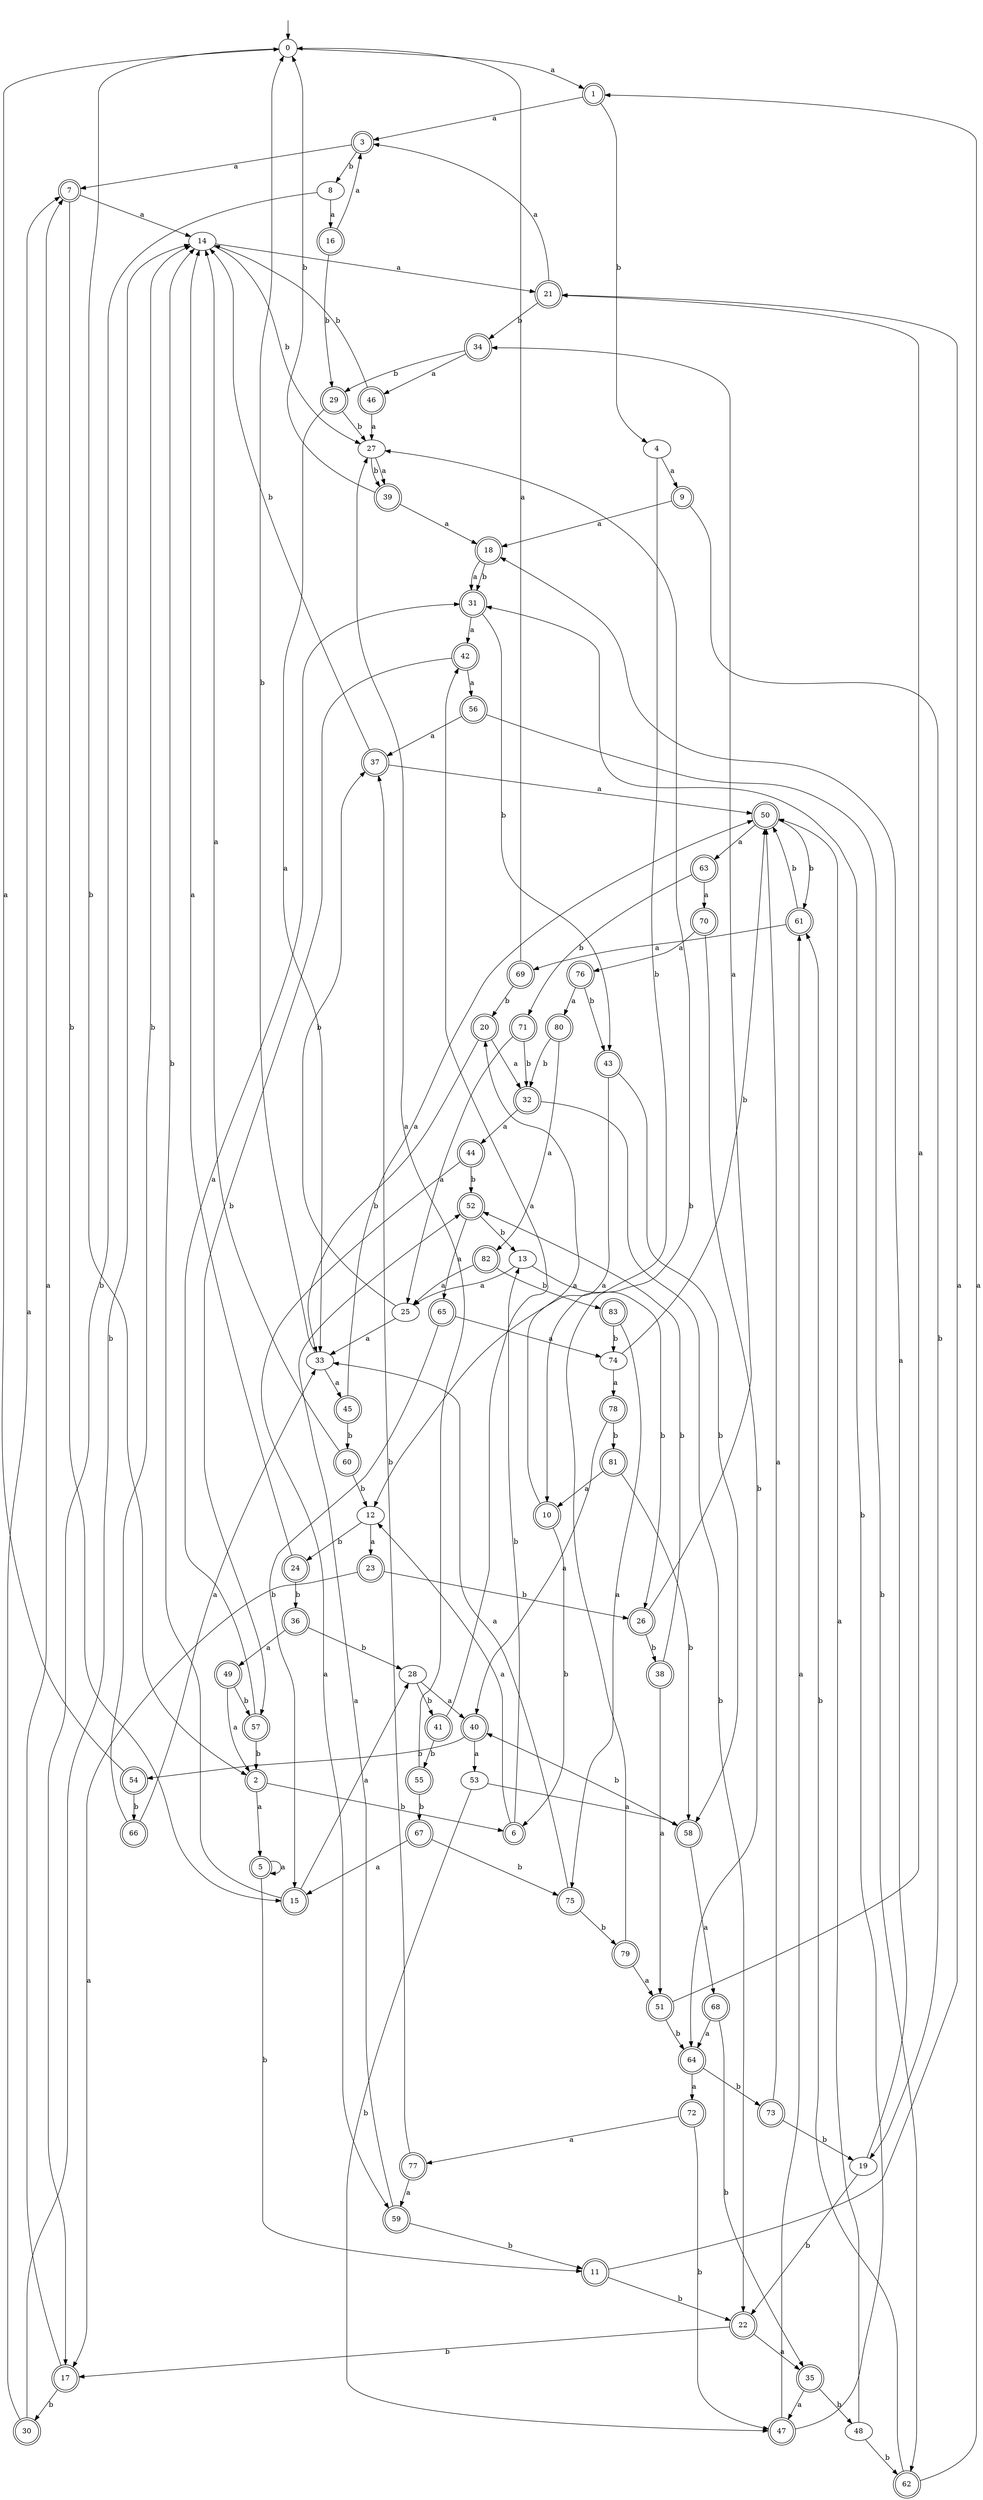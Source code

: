 digraph RandomDFA {
  __start0 [label="", shape=none];
  __start0 -> 0 [label=""];
  0 [shape=circle]
  0 -> 1 [label="a"]
  0 -> 2 [label="b"]
  1 [shape=doublecircle]
  1 -> 3 [label="a"]
  1 -> 4 [label="b"]
  2 [shape=doublecircle]
  2 -> 5 [label="a"]
  2 -> 6 [label="b"]
  3 [shape=doublecircle]
  3 -> 7 [label="a"]
  3 -> 8 [label="b"]
  4
  4 -> 9 [label="a"]
  4 -> 10 [label="b"]
  5 [shape=doublecircle]
  5 -> 5 [label="a"]
  5 -> 11 [label="b"]
  6 [shape=doublecircle]
  6 -> 12 [label="a"]
  6 -> 13 [label="b"]
  7 [shape=doublecircle]
  7 -> 14 [label="a"]
  7 -> 15 [label="b"]
  8
  8 -> 16 [label="a"]
  8 -> 17 [label="b"]
  9 [shape=doublecircle]
  9 -> 18 [label="a"]
  9 -> 19 [label="b"]
  10 [shape=doublecircle]
  10 -> 20 [label="a"]
  10 -> 6 [label="b"]
  11 [shape=doublecircle]
  11 -> 21 [label="a"]
  11 -> 22 [label="b"]
  12
  12 -> 23 [label="a"]
  12 -> 24 [label="b"]
  13
  13 -> 25 [label="a"]
  13 -> 26 [label="b"]
  14
  14 -> 21 [label="a"]
  14 -> 27 [label="b"]
  15 [shape=doublecircle]
  15 -> 28 [label="a"]
  15 -> 14 [label="b"]
  16 [shape=doublecircle]
  16 -> 3 [label="a"]
  16 -> 29 [label="b"]
  17 [shape=doublecircle]
  17 -> 7 [label="a"]
  17 -> 30 [label="b"]
  18 [shape=doublecircle]
  18 -> 31 [label="a"]
  18 -> 31 [label="b"]
  19
  19 -> 18 [label="a"]
  19 -> 22 [label="b"]
  20 [shape=doublecircle]
  20 -> 32 [label="a"]
  20 -> 33 [label="b"]
  21 [shape=doublecircle]
  21 -> 3 [label="a"]
  21 -> 34 [label="b"]
  22 [shape=doublecircle]
  22 -> 35 [label="a"]
  22 -> 17 [label="b"]
  23 [shape=doublecircle]
  23 -> 17 [label="a"]
  23 -> 26 [label="b"]
  24 [shape=doublecircle]
  24 -> 14 [label="a"]
  24 -> 36 [label="b"]
  25
  25 -> 33 [label="a"]
  25 -> 37 [label="b"]
  26 [shape=doublecircle]
  26 -> 34 [label="a"]
  26 -> 38 [label="b"]
  27
  27 -> 39 [label="a"]
  27 -> 39 [label="b"]
  28
  28 -> 40 [label="a"]
  28 -> 41 [label="b"]
  29 [shape=doublecircle]
  29 -> 33 [label="a"]
  29 -> 27 [label="b"]
  30 [shape=doublecircle]
  30 -> 7 [label="a"]
  30 -> 14 [label="b"]
  31 [shape=doublecircle]
  31 -> 42 [label="a"]
  31 -> 43 [label="b"]
  32 [shape=doublecircle]
  32 -> 44 [label="a"]
  32 -> 22 [label="b"]
  33
  33 -> 45 [label="a"]
  33 -> 0 [label="b"]
  34 [shape=doublecircle]
  34 -> 46 [label="a"]
  34 -> 29 [label="b"]
  35 [shape=doublecircle]
  35 -> 47 [label="a"]
  35 -> 48 [label="b"]
  36 [shape=doublecircle]
  36 -> 49 [label="a"]
  36 -> 28 [label="b"]
  37 [shape=doublecircle]
  37 -> 50 [label="a"]
  37 -> 14 [label="b"]
  38 [shape=doublecircle]
  38 -> 51 [label="a"]
  38 -> 52 [label="b"]
  39 [shape=doublecircle]
  39 -> 18 [label="a"]
  39 -> 0 [label="b"]
  40 [shape=doublecircle]
  40 -> 53 [label="a"]
  40 -> 54 [label="b"]
  41 [shape=doublecircle]
  41 -> 42 [label="a"]
  41 -> 55 [label="b"]
  42 [shape=doublecircle]
  42 -> 56 [label="a"]
  42 -> 57 [label="b"]
  43 [shape=doublecircle]
  43 -> 12 [label="a"]
  43 -> 58 [label="b"]
  44 [shape=doublecircle]
  44 -> 59 [label="a"]
  44 -> 52 [label="b"]
  45 [shape=doublecircle]
  45 -> 50 [label="a"]
  45 -> 60 [label="b"]
  46 [shape=doublecircle]
  46 -> 27 [label="a"]
  46 -> 14 [label="b"]
  47 [shape=doublecircle]
  47 -> 61 [label="a"]
  47 -> 31 [label="b"]
  48
  48 -> 50 [label="a"]
  48 -> 62 [label="b"]
  49 [shape=doublecircle]
  49 -> 2 [label="a"]
  49 -> 57 [label="b"]
  50 [shape=doublecircle]
  50 -> 63 [label="a"]
  50 -> 61 [label="b"]
  51 [shape=doublecircle]
  51 -> 21 [label="a"]
  51 -> 64 [label="b"]
  52 [shape=doublecircle]
  52 -> 65 [label="a"]
  52 -> 13 [label="b"]
  53
  53 -> 58 [label="a"]
  53 -> 47 [label="b"]
  54 [shape=doublecircle]
  54 -> 0 [label="a"]
  54 -> 66 [label="b"]
  55 [shape=doublecircle]
  55 -> 27 [label="a"]
  55 -> 67 [label="b"]
  56 [shape=doublecircle]
  56 -> 37 [label="a"]
  56 -> 62 [label="b"]
  57 [shape=doublecircle]
  57 -> 31 [label="a"]
  57 -> 2 [label="b"]
  58 [shape=doublecircle]
  58 -> 68 [label="a"]
  58 -> 40 [label="b"]
  59 [shape=doublecircle]
  59 -> 52 [label="a"]
  59 -> 11 [label="b"]
  60 [shape=doublecircle]
  60 -> 14 [label="a"]
  60 -> 12 [label="b"]
  61 [shape=doublecircle]
  61 -> 69 [label="a"]
  61 -> 50 [label="b"]
  62 [shape=doublecircle]
  62 -> 1 [label="a"]
  62 -> 61 [label="b"]
  63 [shape=doublecircle]
  63 -> 70 [label="a"]
  63 -> 71 [label="b"]
  64 [shape=doublecircle]
  64 -> 72 [label="a"]
  64 -> 73 [label="b"]
  65 [shape=doublecircle]
  65 -> 74 [label="a"]
  65 -> 15 [label="b"]
  66 [shape=doublecircle]
  66 -> 33 [label="a"]
  66 -> 14 [label="b"]
  67 [shape=doublecircle]
  67 -> 15 [label="a"]
  67 -> 75 [label="b"]
  68 [shape=doublecircle]
  68 -> 64 [label="a"]
  68 -> 35 [label="b"]
  69 [shape=doublecircle]
  69 -> 0 [label="a"]
  69 -> 20 [label="b"]
  70 [shape=doublecircle]
  70 -> 76 [label="a"]
  70 -> 64 [label="b"]
  71 [shape=doublecircle]
  71 -> 25 [label="a"]
  71 -> 32 [label="b"]
  72 [shape=doublecircle]
  72 -> 77 [label="a"]
  72 -> 47 [label="b"]
  73 [shape=doublecircle]
  73 -> 50 [label="a"]
  73 -> 19 [label="b"]
  74
  74 -> 78 [label="a"]
  74 -> 50 [label="b"]
  75 [shape=doublecircle]
  75 -> 33 [label="a"]
  75 -> 79 [label="b"]
  76 [shape=doublecircle]
  76 -> 80 [label="a"]
  76 -> 43 [label="b"]
  77 [shape=doublecircle]
  77 -> 59 [label="a"]
  77 -> 37 [label="b"]
  78 [shape=doublecircle]
  78 -> 40 [label="a"]
  78 -> 81 [label="b"]
  79 [shape=doublecircle]
  79 -> 51 [label="a"]
  79 -> 27 [label="b"]
  80 [shape=doublecircle]
  80 -> 82 [label="a"]
  80 -> 32 [label="b"]
  81 [shape=doublecircle]
  81 -> 10 [label="a"]
  81 -> 58 [label="b"]
  82 [shape=doublecircle]
  82 -> 25 [label="a"]
  82 -> 83 [label="b"]
  83 [shape=doublecircle]
  83 -> 75 [label="a"]
  83 -> 74 [label="b"]
}
